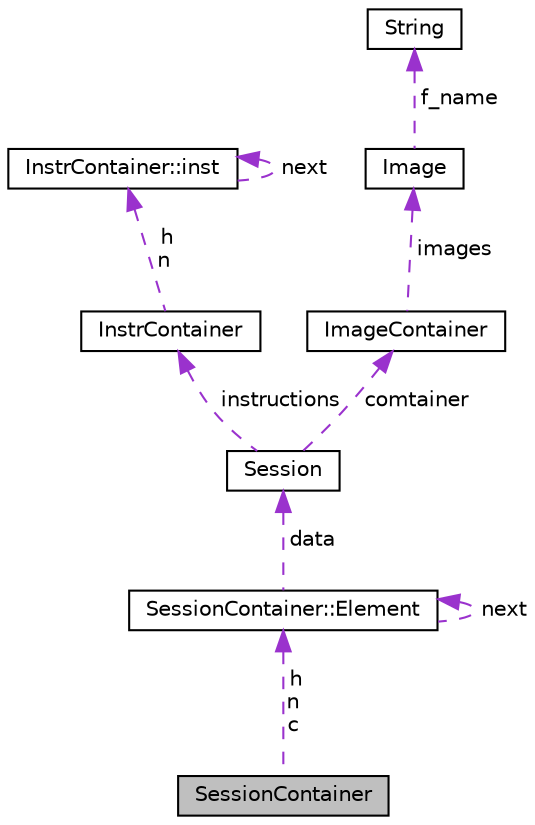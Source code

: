 digraph "SessionContainer"
{
 // LATEX_PDF_SIZE
  edge [fontname="Helvetica",fontsize="10",labelfontname="Helvetica",labelfontsize="10"];
  node [fontname="Helvetica",fontsize="10",shape=record];
  Node1 [label="SessionContainer",height=0.2,width=0.4,color="black", fillcolor="grey75", style="filled", fontcolor="black",tooltip=" "];
  Node2 -> Node1 [dir="back",color="darkorchid3",fontsize="10",style="dashed",label=" h\nn\nc" ,fontname="Helvetica"];
  Node2 [label="SessionContainer::Element",height=0.2,width=0.4,color="black", fillcolor="white", style="filled",URL="$struct_session_container_1_1_element.html",tooltip=" "];
  Node2 -> Node2 [dir="back",color="darkorchid3",fontsize="10",style="dashed",label=" next" ,fontname="Helvetica"];
  Node3 -> Node2 [dir="back",color="darkorchid3",fontsize="10",style="dashed",label=" data" ,fontname="Helvetica"];
  Node3 [label="Session",height=0.2,width=0.4,color="black", fillcolor="white", style="filled",URL="$class_session.html",tooltip=" "];
  Node4 -> Node3 [dir="back",color="darkorchid3",fontsize="10",style="dashed",label=" instructions" ,fontname="Helvetica"];
  Node4 [label="InstrContainer",height=0.2,width=0.4,color="black", fillcolor="white", style="filled",URL="$class_instr_container.html",tooltip=" "];
  Node5 -> Node4 [dir="back",color="darkorchid3",fontsize="10",style="dashed",label=" h\nn" ,fontname="Helvetica"];
  Node5 [label="InstrContainer::inst",height=0.2,width=0.4,color="black", fillcolor="white", style="filled",URL="$struct_instr_container_1_1inst.html",tooltip=" "];
  Node5 -> Node5 [dir="back",color="darkorchid3",fontsize="10",style="dashed",label=" next" ,fontname="Helvetica"];
  Node6 -> Node3 [dir="back",color="darkorchid3",fontsize="10",style="dashed",label=" comtainer" ,fontname="Helvetica"];
  Node6 [label="ImageContainer",height=0.2,width=0.4,color="black", fillcolor="white", style="filled",URL="$class_image_container.html",tooltip=" "];
  Node7 -> Node6 [dir="back",color="darkorchid3",fontsize="10",style="dashed",label=" images" ,fontname="Helvetica"];
  Node7 [label="Image",height=0.2,width=0.4,color="black", fillcolor="white", style="filled",URL="$class_image.html",tooltip=" "];
  Node8 -> Node7 [dir="back",color="darkorchid3",fontsize="10",style="dashed",label=" f_name" ,fontname="Helvetica"];
  Node8 [label="String",height=0.2,width=0.4,color="black", fillcolor="white", style="filled",URL="$class_string.html",tooltip=" "];
}
